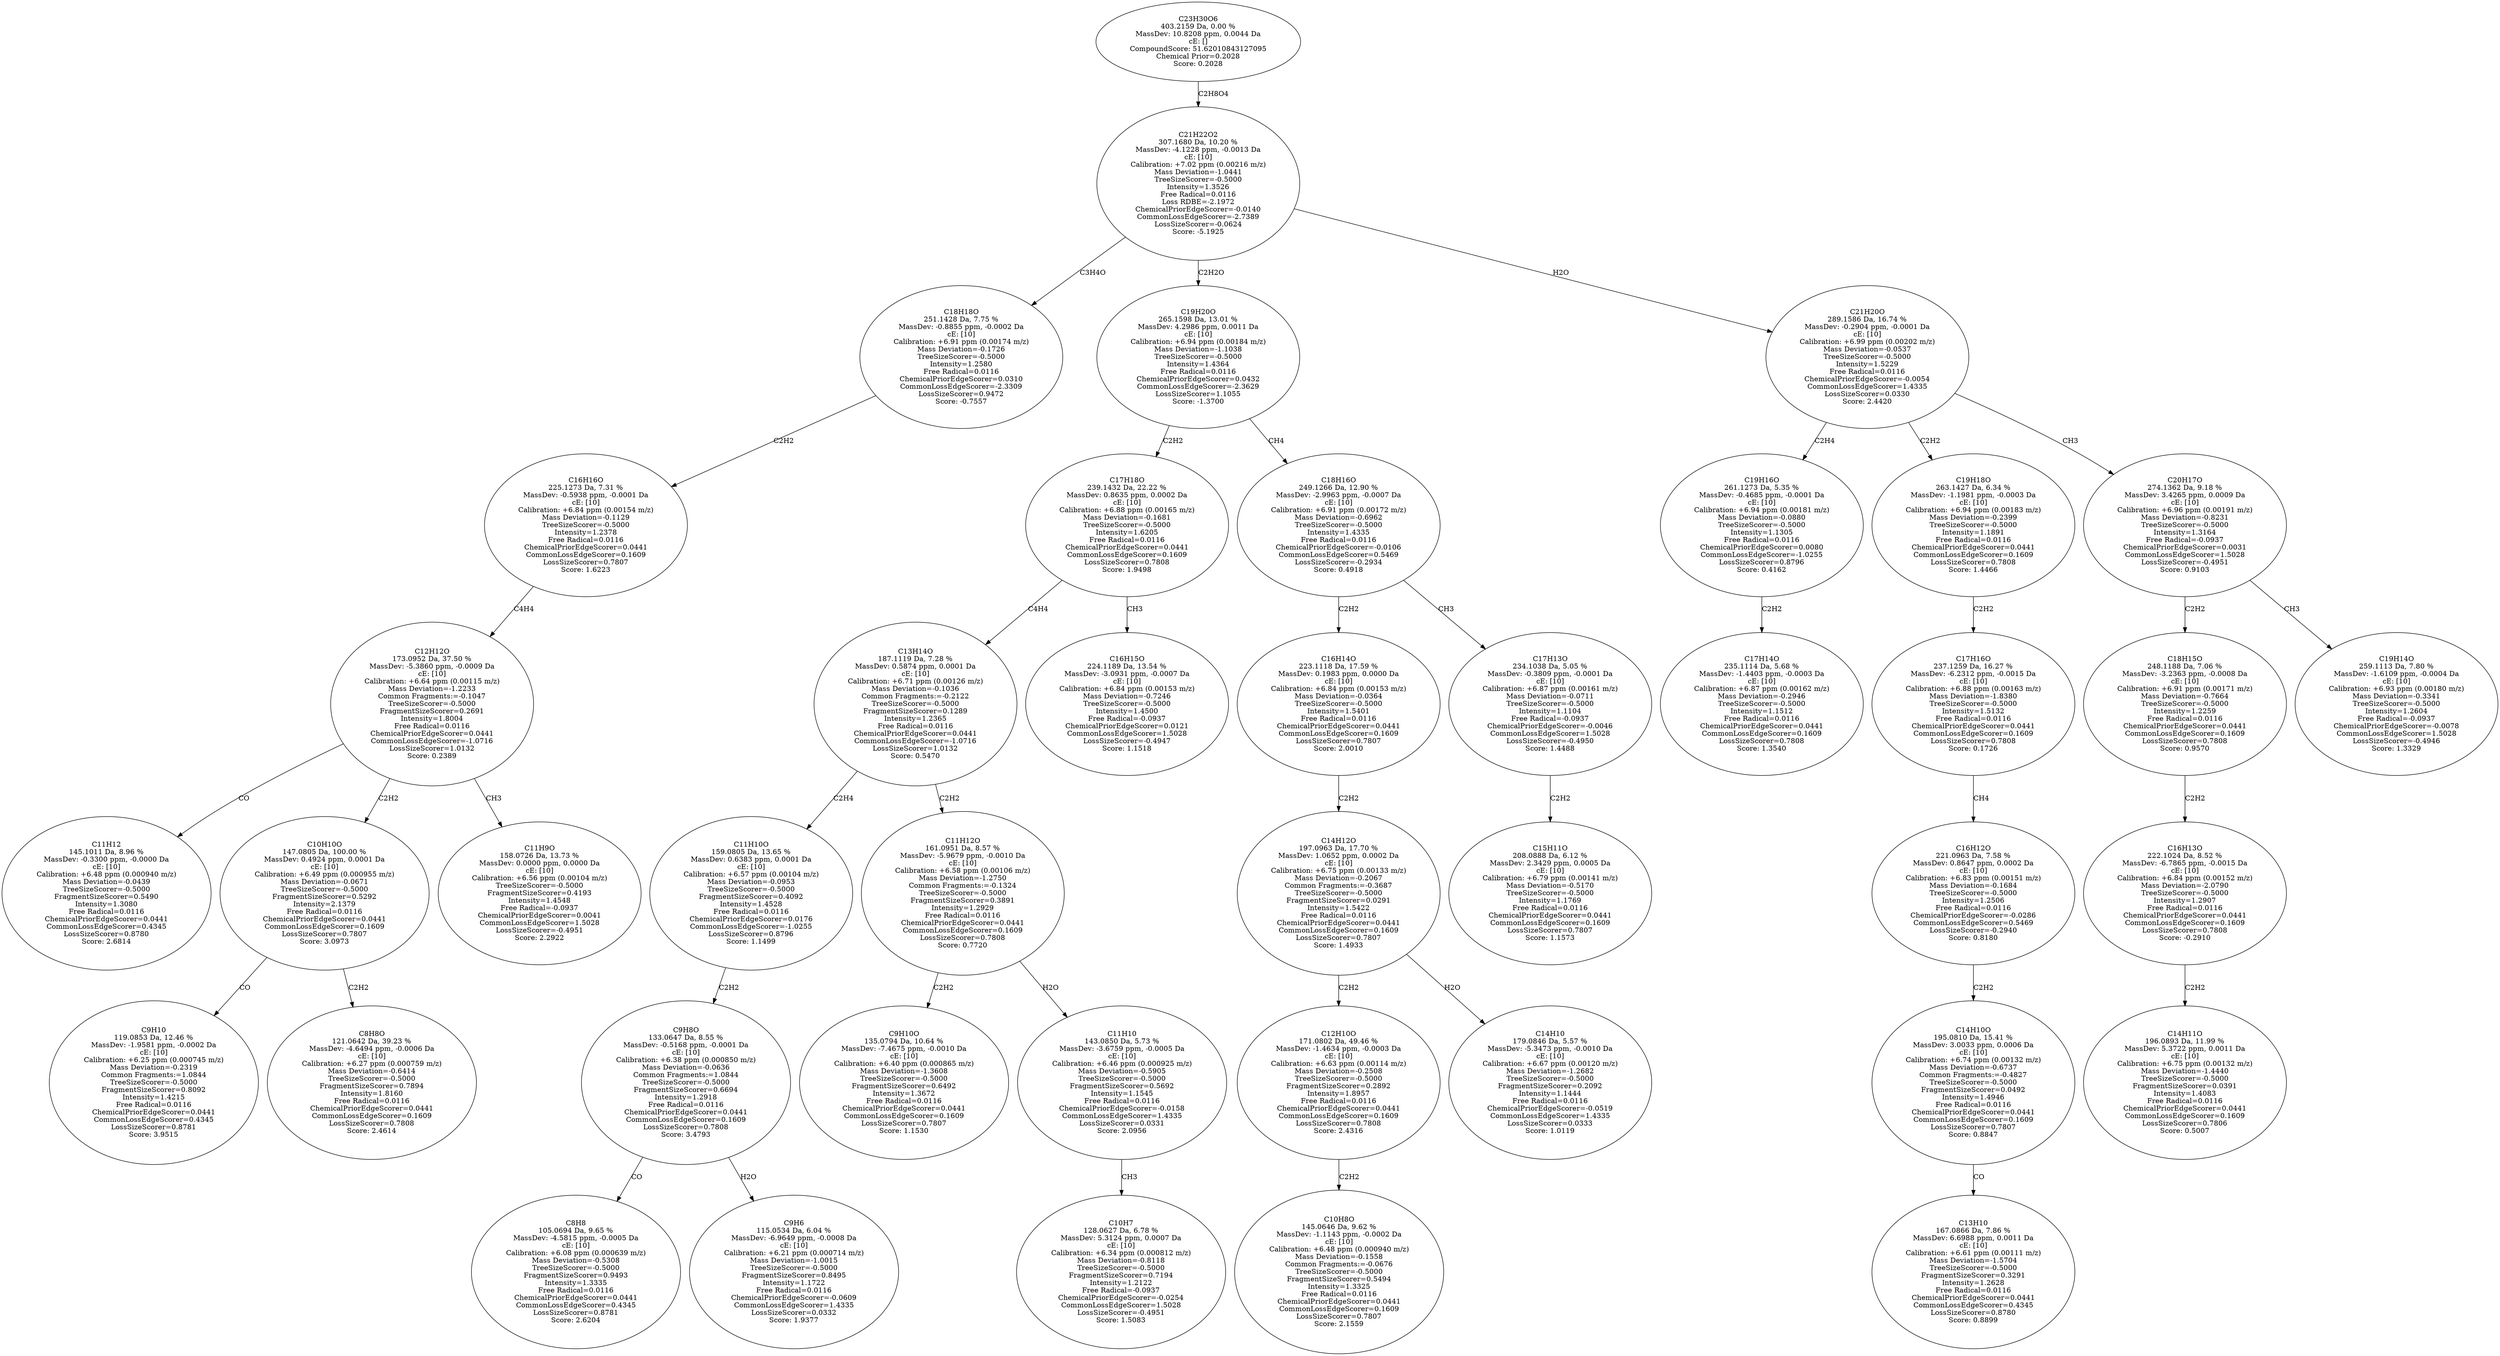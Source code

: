 strict digraph {
v1 [label="C11H12\n145.1011 Da, 8.96 %\nMassDev: -0.3300 ppm, -0.0000 Da\ncE: [10]\nCalibration: +6.48 ppm (0.000940 m/z)\nMass Deviation=-0.0439\nTreeSizeScorer=-0.5000\nFragmentSizeScorer=0.5490\nIntensity=1.3080\nFree Radical=0.0116\nChemicalPriorEdgeScorer=0.0441\nCommonLossEdgeScorer=0.4345\nLossSizeScorer=0.8780\nScore: 2.6814"];
v2 [label="C9H10\n119.0853 Da, 12.46 %\nMassDev: -1.9581 ppm, -0.0002 Da\ncE: [10]\nCalibration: +6.25 ppm (0.000745 m/z)\nMass Deviation=-0.2319\nCommon Fragments:=1.0844\nTreeSizeScorer=-0.5000\nFragmentSizeScorer=0.8092\nIntensity=1.4215\nFree Radical=0.0116\nChemicalPriorEdgeScorer=0.0441\nCommonLossEdgeScorer=0.4345\nLossSizeScorer=0.8781\nScore: 3.9515"];
v3 [label="C8H8O\n121.0642 Da, 39.23 %\nMassDev: -4.6494 ppm, -0.0006 Da\ncE: [10]\nCalibration: +6.27 ppm (0.000759 m/z)\nMass Deviation=-0.6414\nTreeSizeScorer=-0.5000\nFragmentSizeScorer=0.7894\nIntensity=1.8160\nFree Radical=0.0116\nChemicalPriorEdgeScorer=0.0441\nCommonLossEdgeScorer=0.1609\nLossSizeScorer=0.7808\nScore: 2.4614"];
v4 [label="C10H10O\n147.0805 Da, 100.00 %\nMassDev: 0.4924 ppm, 0.0001 Da\ncE: [10]\nCalibration: +6.49 ppm (0.000955 m/z)\nMass Deviation=-0.0671\nTreeSizeScorer=-0.5000\nFragmentSizeScorer=0.5292\nIntensity=2.1379\nFree Radical=0.0116\nChemicalPriorEdgeScorer=0.0441\nCommonLossEdgeScorer=0.1609\nLossSizeScorer=0.7807\nScore: 3.0973"];
v5 [label="C11H9O\n158.0726 Da, 13.73 %\nMassDev: 0.0000 ppm, 0.0000 Da\ncE: [10]\nCalibration: +6.56 ppm (0.00104 m/z)\nTreeSizeScorer=-0.5000\nFragmentSizeScorer=0.4193\nIntensity=1.4548\nFree Radical=-0.0937\nChemicalPriorEdgeScorer=0.0041\nCommonLossEdgeScorer=1.5028\nLossSizeScorer=-0.4951\nScore: 2.2922"];
v6 [label="C12H12O\n173.0952 Da, 37.50 %\nMassDev: -5.3860 ppm, -0.0009 Da\ncE: [10]\nCalibration: +6.64 ppm (0.00115 m/z)\nMass Deviation=-1.2233\nCommon Fragments:=-0.1047\nTreeSizeScorer=-0.5000\nFragmentSizeScorer=0.2691\nIntensity=1.8004\nFree Radical=0.0116\nChemicalPriorEdgeScorer=0.0441\nCommonLossEdgeScorer=-1.0716\nLossSizeScorer=1.0132\nScore: 0.2389"];
v7 [label="C16H16O\n225.1273 Da, 7.31 %\nMassDev: -0.5938 ppm, -0.0001 Da\ncE: [10]\nCalibration: +6.84 ppm (0.00154 m/z)\nMass Deviation=-0.1129\nTreeSizeScorer=-0.5000\nIntensity=1.2378\nFree Radical=0.0116\nChemicalPriorEdgeScorer=0.0441\nCommonLossEdgeScorer=0.1609\nLossSizeScorer=0.7807\nScore: 1.6223"];
v8 [label="C18H18O\n251.1428 Da, 7.75 %\nMassDev: -0.8855 ppm, -0.0002 Da\ncE: [10]\nCalibration: +6.91 ppm (0.00174 m/z)\nMass Deviation=-0.1726\nTreeSizeScorer=-0.5000\nIntensity=1.2580\nFree Radical=0.0116\nChemicalPriorEdgeScorer=0.0310\nCommonLossEdgeScorer=-2.3309\nLossSizeScorer=0.9472\nScore: -0.7557"];
v9 [label="C8H8\n105.0694 Da, 9.65 %\nMassDev: -4.5815 ppm, -0.0005 Da\ncE: [10]\nCalibration: +6.08 ppm (0.000639 m/z)\nMass Deviation=-0.5308\nTreeSizeScorer=-0.5000\nFragmentSizeScorer=0.9493\nIntensity=1.3335\nFree Radical=0.0116\nChemicalPriorEdgeScorer=0.0441\nCommonLossEdgeScorer=0.4345\nLossSizeScorer=0.8781\nScore: 2.6204"];
v10 [label="C9H6\n115.0534 Da, 6.04 %\nMassDev: -6.9649 ppm, -0.0008 Da\ncE: [10]\nCalibration: +6.21 ppm (0.000714 m/z)\nMass Deviation=-1.0015\nTreeSizeScorer=-0.5000\nFragmentSizeScorer=0.8495\nIntensity=1.1722\nFree Radical=0.0116\nChemicalPriorEdgeScorer=-0.0609\nCommonLossEdgeScorer=1.4335\nLossSizeScorer=0.0332\nScore: 1.9377"];
v11 [label="C9H8O\n133.0647 Da, 8.55 %\nMassDev: -0.5168 ppm, -0.0001 Da\ncE: [10]\nCalibration: +6.38 ppm (0.000850 m/z)\nMass Deviation=-0.0636\nCommon Fragments:=1.0844\nTreeSizeScorer=-0.5000\nFragmentSizeScorer=0.6694\nIntensity=1.2918\nFree Radical=0.0116\nChemicalPriorEdgeScorer=0.0441\nCommonLossEdgeScorer=0.1609\nLossSizeScorer=0.7808\nScore: 3.4793"];
v12 [label="C11H10O\n159.0805 Da, 13.65 %\nMassDev: 0.6383 ppm, 0.0001 Da\ncE: [10]\nCalibration: +6.57 ppm (0.00104 m/z)\nMass Deviation=-0.0953\nTreeSizeScorer=-0.5000\nFragmentSizeScorer=0.4092\nIntensity=1.4528\nFree Radical=0.0116\nChemicalPriorEdgeScorer=0.0176\nCommonLossEdgeScorer=-1.0255\nLossSizeScorer=0.8796\nScore: 1.1499"];
v13 [label="C9H10O\n135.0794 Da, 10.64 %\nMassDev: -7.4675 ppm, -0.0010 Da\ncE: [10]\nCalibration: +6.40 ppm (0.000865 m/z)\nMass Deviation=-1.3608\nTreeSizeScorer=-0.5000\nFragmentSizeScorer=0.6492\nIntensity=1.3672\nFree Radical=0.0116\nChemicalPriorEdgeScorer=0.0441\nCommonLossEdgeScorer=0.1609\nLossSizeScorer=0.7807\nScore: 1.1530"];
v14 [label="C10H7\n128.0627 Da, 6.78 %\nMassDev: 5.3124 ppm, 0.0007 Da\ncE: [10]\nCalibration: +6.34 ppm (0.000812 m/z)\nMass Deviation=-0.8118\nTreeSizeScorer=-0.5000\nFragmentSizeScorer=0.7194\nIntensity=1.2122\nFree Radical=-0.0937\nChemicalPriorEdgeScorer=-0.0254\nCommonLossEdgeScorer=1.5028\nLossSizeScorer=-0.4951\nScore: 1.5083"];
v15 [label="C11H10\n143.0850 Da, 5.73 %\nMassDev: -3.6759 ppm, -0.0005 Da\ncE: [10]\nCalibration: +6.46 ppm (0.000925 m/z)\nMass Deviation=-0.5905\nTreeSizeScorer=-0.5000\nFragmentSizeScorer=0.5692\nIntensity=1.1545\nFree Radical=0.0116\nChemicalPriorEdgeScorer=-0.0158\nCommonLossEdgeScorer=1.4335\nLossSizeScorer=0.0331\nScore: 2.0956"];
v16 [label="C11H12O\n161.0951 Da, 8.57 %\nMassDev: -5.9679 ppm, -0.0010 Da\ncE: [10]\nCalibration: +6.58 ppm (0.00106 m/z)\nMass Deviation=-1.2750\nCommon Fragments:=-0.1324\nTreeSizeScorer=-0.5000\nFragmentSizeScorer=0.3891\nIntensity=1.2929\nFree Radical=0.0116\nChemicalPriorEdgeScorer=0.0441\nCommonLossEdgeScorer=0.1609\nLossSizeScorer=0.7808\nScore: 0.7720"];
v17 [label="C13H14O\n187.1119 Da, 7.28 %\nMassDev: 0.5874 ppm, 0.0001 Da\ncE: [10]\nCalibration: +6.71 ppm (0.00126 m/z)\nMass Deviation=-0.1036\nCommon Fragments:=-0.2122\nTreeSizeScorer=-0.5000\nFragmentSizeScorer=0.1289\nIntensity=1.2365\nFree Radical=0.0116\nChemicalPriorEdgeScorer=0.0441\nCommonLossEdgeScorer=-1.0716\nLossSizeScorer=1.0132\nScore: 0.5470"];
v18 [label="C16H15O\n224.1189 Da, 13.54 %\nMassDev: -3.0931 ppm, -0.0007 Da\ncE: [10]\nCalibration: +6.84 ppm (0.00153 m/z)\nMass Deviation=-0.7246\nTreeSizeScorer=-0.5000\nIntensity=1.4500\nFree Radical=-0.0937\nChemicalPriorEdgeScorer=0.0121\nCommonLossEdgeScorer=1.5028\nLossSizeScorer=-0.4947\nScore: 1.1518"];
v19 [label="C17H18O\n239.1432 Da, 22.22 %\nMassDev: 0.8635 ppm, 0.0002 Da\ncE: [10]\nCalibration: +6.88 ppm (0.00165 m/z)\nMass Deviation=-0.1681\nTreeSizeScorer=-0.5000\nIntensity=1.6205\nFree Radical=0.0116\nChemicalPriorEdgeScorer=0.0441\nCommonLossEdgeScorer=0.1609\nLossSizeScorer=0.7808\nScore: 1.9498"];
v20 [label="C10H8O\n145.0646 Da, 9.62 %\nMassDev: -1.1143 ppm, -0.0002 Da\ncE: [10]\nCalibration: +6.48 ppm (0.000940 m/z)\nMass Deviation=-0.1558\nCommon Fragments:=-0.0676\nTreeSizeScorer=-0.5000\nFragmentSizeScorer=0.5494\nIntensity=1.3325\nFree Radical=0.0116\nChemicalPriorEdgeScorer=0.0441\nCommonLossEdgeScorer=0.1609\nLossSizeScorer=0.7807\nScore: 2.1559"];
v21 [label="C12H10O\n171.0802 Da, 49.46 %\nMassDev: -1.4634 ppm, -0.0003 Da\ncE: [10]\nCalibration: +6.63 ppm (0.00114 m/z)\nMass Deviation=-0.2508\nTreeSizeScorer=-0.5000\nFragmentSizeScorer=0.2892\nIntensity=1.8957\nFree Radical=0.0116\nChemicalPriorEdgeScorer=0.0441\nCommonLossEdgeScorer=0.1609\nLossSizeScorer=0.7808\nScore: 2.4316"];
v22 [label="C14H10\n179.0846 Da, 5.57 %\nMassDev: -5.3473 ppm, -0.0010 Da\ncE: [10]\nCalibration: +6.67 ppm (0.00120 m/z)\nMass Deviation=-1.2682\nTreeSizeScorer=-0.5000\nFragmentSizeScorer=0.2092\nIntensity=1.1444\nFree Radical=0.0116\nChemicalPriorEdgeScorer=-0.0519\nCommonLossEdgeScorer=1.4335\nLossSizeScorer=0.0333\nScore: 1.0119"];
v23 [label="C14H12O\n197.0963 Da, 17.70 %\nMassDev: 1.0652 ppm, 0.0002 Da\ncE: [10]\nCalibration: +6.75 ppm (0.00133 m/z)\nMass Deviation=-0.2067\nCommon Fragments:=-0.3687\nTreeSizeScorer=-0.5000\nFragmentSizeScorer=0.0291\nIntensity=1.5422\nFree Radical=0.0116\nChemicalPriorEdgeScorer=0.0441\nCommonLossEdgeScorer=0.1609\nLossSizeScorer=0.7807\nScore: 1.4933"];
v24 [label="C16H14O\n223.1118 Da, 17.59 %\nMassDev: 0.1983 ppm, 0.0000 Da\ncE: [10]\nCalibration: +6.84 ppm (0.00153 m/z)\nMass Deviation=-0.0364\nTreeSizeScorer=-0.5000\nIntensity=1.5401\nFree Radical=0.0116\nChemicalPriorEdgeScorer=0.0441\nCommonLossEdgeScorer=0.1609\nLossSizeScorer=0.7807\nScore: 2.0010"];
v25 [label="C15H11O\n208.0888 Da, 6.12 %\nMassDev: 2.3429 ppm, 0.0005 Da\ncE: [10]\nCalibration: +6.79 ppm (0.00141 m/z)\nMass Deviation=-0.5170\nTreeSizeScorer=-0.5000\nIntensity=1.1769\nFree Radical=0.0116\nChemicalPriorEdgeScorer=0.0441\nCommonLossEdgeScorer=0.1609\nLossSizeScorer=0.7807\nScore: 1.1573"];
v26 [label="C17H13O\n234.1038 Da, 5.05 %\nMassDev: -0.3809 ppm, -0.0001 Da\ncE: [10]\nCalibration: +6.87 ppm (0.00161 m/z)\nMass Deviation=-0.0711\nTreeSizeScorer=-0.5000\nIntensity=1.1104\nFree Radical=-0.0937\nChemicalPriorEdgeScorer=-0.0046\nCommonLossEdgeScorer=1.5028\nLossSizeScorer=-0.4950\nScore: 1.4488"];
v27 [label="C18H16O\n249.1266 Da, 12.90 %\nMassDev: -2.9963 ppm, -0.0007 Da\ncE: [10]\nCalibration: +6.91 ppm (0.00172 m/z)\nMass Deviation=-0.6962\nTreeSizeScorer=-0.5000\nIntensity=1.4335\nFree Radical=0.0116\nChemicalPriorEdgeScorer=-0.0106\nCommonLossEdgeScorer=0.5469\nLossSizeScorer=-0.2934\nScore: 0.4918"];
v28 [label="C19H20O\n265.1598 Da, 13.01 %\nMassDev: 4.2986 ppm, 0.0011 Da\ncE: [10]\nCalibration: +6.94 ppm (0.00184 m/z)\nMass Deviation=-1.1038\nTreeSizeScorer=-0.5000\nIntensity=1.4364\nFree Radical=0.0116\nChemicalPriorEdgeScorer=0.0432\nCommonLossEdgeScorer=-2.3629\nLossSizeScorer=1.1055\nScore: -1.3700"];
v29 [label="C17H14O\n235.1114 Da, 5.68 %\nMassDev: -1.4403 ppm, -0.0003 Da\ncE: [10]\nCalibration: +6.87 ppm (0.00162 m/z)\nMass Deviation=-0.2946\nTreeSizeScorer=-0.5000\nIntensity=1.1512\nFree Radical=0.0116\nChemicalPriorEdgeScorer=0.0441\nCommonLossEdgeScorer=0.1609\nLossSizeScorer=0.7808\nScore: 1.3540"];
v30 [label="C19H16O\n261.1273 Da, 5.35 %\nMassDev: -0.4685 ppm, -0.0001 Da\ncE: [10]\nCalibration: +6.94 ppm (0.00181 m/z)\nMass Deviation=-0.0880\nTreeSizeScorer=-0.5000\nIntensity=1.1305\nFree Radical=0.0116\nChemicalPriorEdgeScorer=0.0080\nCommonLossEdgeScorer=-1.0255\nLossSizeScorer=0.8796\nScore: 0.4162"];
v31 [label="C13H10\n167.0866 Da, 7.86 %\nMassDev: 6.6988 ppm, 0.0011 Da\ncE: [10]\nCalibration: +6.61 ppm (0.00111 m/z)\nMass Deviation=-1.5704\nTreeSizeScorer=-0.5000\nFragmentSizeScorer=0.3291\nIntensity=1.2628\nFree Radical=0.0116\nChemicalPriorEdgeScorer=0.0441\nCommonLossEdgeScorer=0.4345\nLossSizeScorer=0.8780\nScore: 0.8899"];
v32 [label="C14H10O\n195.0810 Da, 15.41 %\nMassDev: 3.0033 ppm, 0.0006 Da\ncE: [10]\nCalibration: +6.74 ppm (0.00132 m/z)\nMass Deviation=-0.6737\nCommon Fragments:=-0.4827\nTreeSizeScorer=-0.5000\nFragmentSizeScorer=0.0492\nIntensity=1.4946\nFree Radical=0.0116\nChemicalPriorEdgeScorer=0.0441\nCommonLossEdgeScorer=0.1609\nLossSizeScorer=0.7807\nScore: 0.8847"];
v33 [label="C16H12O\n221.0963 Da, 7.58 %\nMassDev: 0.8647 ppm, 0.0002 Da\ncE: [10]\nCalibration: +6.83 ppm (0.00151 m/z)\nMass Deviation=-0.1684\nTreeSizeScorer=-0.5000\nIntensity=1.2506\nFree Radical=0.0116\nChemicalPriorEdgeScorer=-0.0286\nCommonLossEdgeScorer=0.5469\nLossSizeScorer=-0.2940\nScore: 0.8180"];
v34 [label="C17H16O\n237.1259 Da, 16.27 %\nMassDev: -6.2312 ppm, -0.0015 Da\ncE: [10]\nCalibration: +6.88 ppm (0.00163 m/z)\nMass Deviation=-1.8380\nTreeSizeScorer=-0.5000\nIntensity=1.5132\nFree Radical=0.0116\nChemicalPriorEdgeScorer=0.0441\nCommonLossEdgeScorer=0.1609\nLossSizeScorer=0.7808\nScore: 0.1726"];
v35 [label="C19H18O\n263.1427 Da, 6.34 %\nMassDev: -1.1981 ppm, -0.0003 Da\ncE: [10]\nCalibration: +6.94 ppm (0.00183 m/z)\nMass Deviation=-0.2399\nTreeSizeScorer=-0.5000\nIntensity=1.1891\nFree Radical=0.0116\nChemicalPriorEdgeScorer=0.0441\nCommonLossEdgeScorer=0.1609\nLossSizeScorer=0.7808\nScore: 1.4466"];
v36 [label="C14H11O\n196.0893 Da, 11.99 %\nMassDev: 5.3722 ppm, 0.0011 Da\ncE: [10]\nCalibration: +6.75 ppm (0.00132 m/z)\nMass Deviation=-1.4440\nTreeSizeScorer=-0.5000\nFragmentSizeScorer=0.0391\nIntensity=1.4083\nFree Radical=0.0116\nChemicalPriorEdgeScorer=0.0441\nCommonLossEdgeScorer=0.1609\nLossSizeScorer=0.7806\nScore: 0.5007"];
v37 [label="C16H13O\n222.1024 Da, 8.52 %\nMassDev: -6.7865 ppm, -0.0015 Da\ncE: [10]\nCalibration: +6.84 ppm (0.00152 m/z)\nMass Deviation=-2.0790\nTreeSizeScorer=-0.5000\nIntensity=1.2907\nFree Radical=0.0116\nChemicalPriorEdgeScorer=0.0441\nCommonLossEdgeScorer=0.1609\nLossSizeScorer=0.7808\nScore: -0.2910"];
v38 [label="C18H15O\n248.1188 Da, 7.06 %\nMassDev: -3.2363 ppm, -0.0008 Da\ncE: [10]\nCalibration: +6.91 ppm (0.00171 m/z)\nMass Deviation=-0.7664\nTreeSizeScorer=-0.5000\nIntensity=1.2259\nFree Radical=0.0116\nChemicalPriorEdgeScorer=0.0441\nCommonLossEdgeScorer=0.1609\nLossSizeScorer=0.7808\nScore: 0.9570"];
v39 [label="C19H14O\n259.1113 Da, 7.80 %\nMassDev: -1.6109 ppm, -0.0004 Da\ncE: [10]\nCalibration: +6.93 ppm (0.00180 m/z)\nMass Deviation=-0.3341\nTreeSizeScorer=-0.5000\nIntensity=1.2604\nFree Radical=-0.0937\nChemicalPriorEdgeScorer=-0.0078\nCommonLossEdgeScorer=1.5028\nLossSizeScorer=-0.4946\nScore: 1.3329"];
v40 [label="C20H17O\n274.1362 Da, 9.18 %\nMassDev: 3.4265 ppm, 0.0009 Da\ncE: [10]\nCalibration: +6.96 ppm (0.00191 m/z)\nMass Deviation=-0.8231\nTreeSizeScorer=-0.5000\nIntensity=1.3164\nFree Radical=-0.0937\nChemicalPriorEdgeScorer=0.0031\nCommonLossEdgeScorer=1.5028\nLossSizeScorer=-0.4951\nScore: 0.9103"];
v41 [label="C21H20O\n289.1586 Da, 16.74 %\nMassDev: -0.2904 ppm, -0.0001 Da\ncE: [10]\nCalibration: +6.99 ppm (0.00202 m/z)\nMass Deviation=-0.0537\nTreeSizeScorer=-0.5000\nIntensity=1.5229\nFree Radical=0.0116\nChemicalPriorEdgeScorer=-0.0054\nCommonLossEdgeScorer=1.4335\nLossSizeScorer=0.0330\nScore: 2.4420"];
v42 [label="C21H22O2\n307.1680 Da, 10.20 %\nMassDev: -4.1228 ppm, -0.0013 Da\ncE: [10]\nCalibration: +7.02 ppm (0.00216 m/z)\nMass Deviation=-1.0441\nTreeSizeScorer=-0.5000\nIntensity=1.3526\nFree Radical=0.0116\nLoss RDBE=-2.1972\nChemicalPriorEdgeScorer=-0.0140\nCommonLossEdgeScorer=-2.7389\nLossSizeScorer=-0.0624\nScore: -5.1925"];
v43 [label="C23H30O6\n403.2159 Da, 0.00 %\nMassDev: 10.8208 ppm, 0.0044 Da\ncE: []\nCompoundScore: 51.62010843127095\nChemical Prior=0.2028\nScore: 0.2028"];
v6 -> v1 [label="CO"];
v4 -> v2 [label="CO"];
v4 -> v3 [label="C2H2"];
v6 -> v4 [label="C2H2"];
v6 -> v5 [label="CH3"];
v7 -> v6 [label="C4H4"];
v8 -> v7 [label="C2H2"];
v42 -> v8 [label="C3H4O"];
v11 -> v9 [label="CO"];
v11 -> v10 [label="H2O"];
v12 -> v11 [label="C2H2"];
v17 -> v12 [label="C2H4"];
v16 -> v13 [label="C2H2"];
v15 -> v14 [label="CH3"];
v16 -> v15 [label="H2O"];
v17 -> v16 [label="C2H2"];
v19 -> v17 [label="C4H4"];
v19 -> v18 [label="CH3"];
v28 -> v19 [label="C2H2"];
v21 -> v20 [label="C2H2"];
v23 -> v21 [label="C2H2"];
v23 -> v22 [label="H2O"];
v24 -> v23 [label="C2H2"];
v27 -> v24 [label="C2H2"];
v26 -> v25 [label="C2H2"];
v27 -> v26 [label="CH3"];
v28 -> v27 [label="CH4"];
v42 -> v28 [label="C2H2O"];
v30 -> v29 [label="C2H2"];
v41 -> v30 [label="C2H4"];
v32 -> v31 [label="CO"];
v33 -> v32 [label="C2H2"];
v34 -> v33 [label="CH4"];
v35 -> v34 [label="C2H2"];
v41 -> v35 [label="C2H2"];
v37 -> v36 [label="C2H2"];
v38 -> v37 [label="C2H2"];
v40 -> v38 [label="C2H2"];
v40 -> v39 [label="CH3"];
v41 -> v40 [label="CH3"];
v42 -> v41 [label="H2O"];
v43 -> v42 [label="C2H8O4"];
}